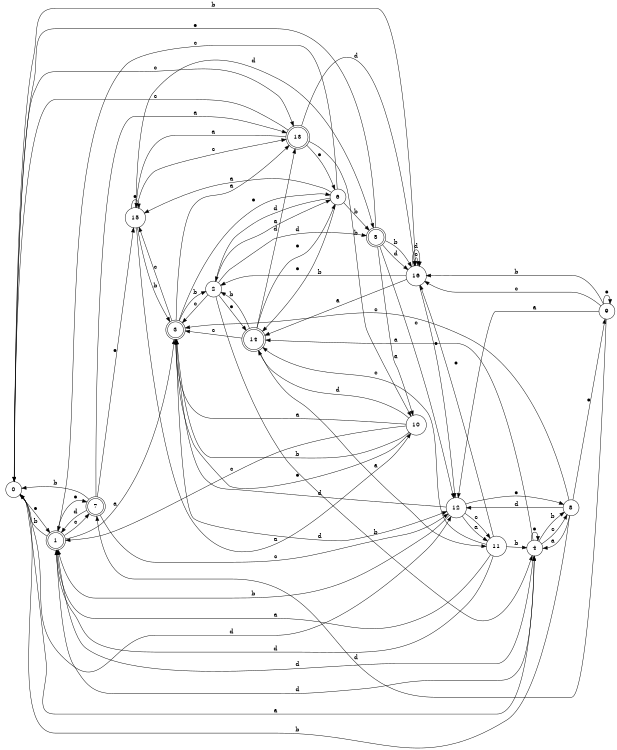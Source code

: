 digraph n14_9 {
__start0 [label="" shape="none"];

rankdir=LR;
size="8,5";

s0 [style="filled", color="black", fillcolor="white" shape="circle", label="0"];
s1 [style="rounded,filled", color="black", fillcolor="white" shape="doublecircle", label="1"];
s2 [style="filled", color="black", fillcolor="white" shape="circle", label="2"];
s3 [style="rounded,filled", color="black", fillcolor="white" shape="doublecircle", label="3"];
s4 [style="filled", color="black", fillcolor="white" shape="circle", label="4"];
s5 [style="rounded,filled", color="black", fillcolor="white" shape="doublecircle", label="5"];
s6 [style="filled", color="black", fillcolor="white" shape="circle", label="6"];
s7 [style="rounded,filled", color="black", fillcolor="white" shape="doublecircle", label="7"];
s8 [style="filled", color="black", fillcolor="white" shape="circle", label="8"];
s9 [style="filled", color="black", fillcolor="white" shape="circle", label="9"];
s10 [style="filled", color="black", fillcolor="white" shape="circle", label="10"];
s11 [style="filled", color="black", fillcolor="white" shape="circle", label="11"];
s12 [style="filled", color="black", fillcolor="white" shape="circle", label="12"];
s13 [style="rounded,filled", color="black", fillcolor="white" shape="doublecircle", label="13"];
s14 [style="rounded,filled", color="black", fillcolor="white" shape="doublecircle", label="14"];
s15 [style="filled", color="black", fillcolor="white" shape="circle", label="15"];
s16 [style="filled", color="black", fillcolor="white" shape="circle", label="16"];
s0 -> s4 [label="a"];
s0 -> s16 [label="b"];
s0 -> s13 [label="c"];
s0 -> s12 [label="d"];
s0 -> s1 [label="e"];
s1 -> s3 [label="a"];
s1 -> s0 [label="b"];
s1 -> s7 [label="c"];
s1 -> s4 [label="d"];
s1 -> s7 [label="e"];
s2 -> s6 [label="a"];
s2 -> s4 [label="b"];
s2 -> s3 [label="c"];
s2 -> s5 [label="d"];
s2 -> s14 [label="e"];
s3 -> s13 [label="a"];
s3 -> s2 [label="b"];
s3 -> s15 [label="c"];
s3 -> s12 [label="d"];
s3 -> s6 [label="e"];
s4 -> s14 [label="a"];
s4 -> s8 [label="b"];
s4 -> s8 [label="c"];
s4 -> s1 [label="d"];
s4 -> s4 [label="e"];
s5 -> s10 [label="a"];
s5 -> s16 [label="b"];
s5 -> s12 [label="c"];
s5 -> s16 [label="d"];
s5 -> s0 [label="e"];
s6 -> s15 [label="a"];
s6 -> s5 [label="b"];
s6 -> s1 [label="c"];
s6 -> s2 [label="d"];
s6 -> s14 [label="e"];
s7 -> s13 [label="a"];
s7 -> s0 [label="b"];
s7 -> s12 [label="c"];
s7 -> s1 [label="d"];
s7 -> s15 [label="e"];
s8 -> s4 [label="a"];
s8 -> s0 [label="b"];
s8 -> s3 [label="c"];
s8 -> s12 [label="d"];
s8 -> s9 [label="e"];
s9 -> s12 [label="a"];
s9 -> s16 [label="b"];
s9 -> s16 [label="c"];
s9 -> s7 [label="d"];
s9 -> s9 [label="e"];
s10 -> s3 [label="a"];
s10 -> s3 [label="b"];
s10 -> s1 [label="c"];
s10 -> s14 [label="d"];
s10 -> s3 [label="e"];
s11 -> s1 [label="a"];
s11 -> s4 [label="b"];
s11 -> s14 [label="c"];
s11 -> s1 [label="d"];
s11 -> s16 [label="e"];
s12 -> s11 [label="a"];
s12 -> s1 [label="b"];
s12 -> s11 [label="c"];
s12 -> s3 [label="d"];
s12 -> s8 [label="e"];
s13 -> s15 [label="a"];
s13 -> s10 [label="b"];
s13 -> s0 [label="c"];
s13 -> s16 [label="d"];
s13 -> s6 [label="e"];
s14 -> s11 [label="a"];
s14 -> s2 [label="b"];
s14 -> s3 [label="c"];
s14 -> s13 [label="d"];
s14 -> s6 [label="e"];
s15 -> s10 [label="a"];
s15 -> s3 [label="b"];
s15 -> s13 [label="c"];
s15 -> s5 [label="d"];
s15 -> s15 [label="e"];
s16 -> s14 [label="a"];
s16 -> s2 [label="b"];
s16 -> s16 [label="c"];
s16 -> s16 [label="d"];
s16 -> s12 [label="e"];

}